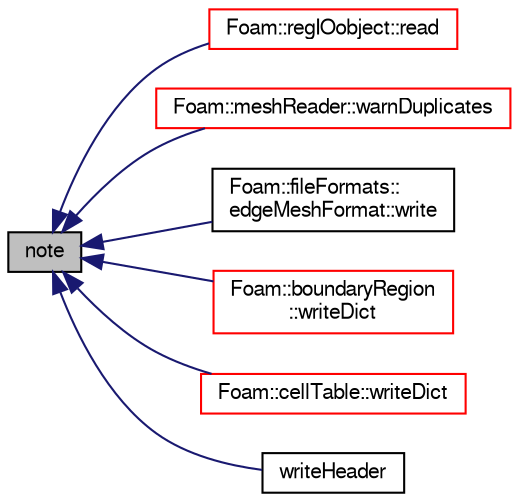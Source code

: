 digraph "note"
{
  bgcolor="transparent";
  edge [fontname="FreeSans",fontsize="10",labelfontname="FreeSans",labelfontsize="10"];
  node [fontname="FreeSans",fontsize="10",shape=record];
  rankdir="LR";
  Node9983 [label="note",height=0.2,width=0.4,color="black", fillcolor="grey75", style="filled", fontcolor="black"];
  Node9983 -> Node9984 [dir="back",color="midnightblue",fontsize="10",style="solid",fontname="FreeSans"];
  Node9984 [label="Foam::regIOobject::read",height=0.2,width=0.4,color="red",URL="$a26334.html#af816873151ddb0126e98bb2f914d8ed5",tooltip="Read object. "];
  Node9983 -> Node11290 [dir="back",color="midnightblue",fontsize="10",style="solid",fontname="FreeSans"];
  Node11290 [label="Foam::meshReader::warnDuplicates",height=0.2,width=0.4,color="red",URL="$a21326.html#a2638db035b2a192cbe57e864292f2823",tooltip="Warn about repeated names. "];
  Node9983 -> Node12044 [dir="back",color="midnightblue",fontsize="10",style="solid",fontname="FreeSans"];
  Node12044 [label="Foam::fileFormats::\ledgeMeshFormat::write",height=0.2,width=0.4,color="black",URL="$a21758.html#ac93279b51e2eb12dc1a54daf46bbca98",tooltip="Write edgeMesh with a mimicked IOobject header. "];
  Node9983 -> Node11292 [dir="back",color="midnightblue",fontsize="10",style="solid",fontname="FreeSans"];
  Node11292 [label="Foam::boundaryRegion\l::writeDict",height=0.2,width=0.4,color="red",URL="$a21338.html#a5e0e3f6379801645b054898461a759fb",tooltip="Write constant/boundaryRegion for later reuse. "];
  Node9983 -> Node11298 [dir="back",color="midnightblue",fontsize="10",style="solid",fontname="FreeSans"];
  Node11298 [label="Foam::cellTable::writeDict",height=0.2,width=0.4,color="red",URL="$a21342.html#ac541ca9cdaa39c51c673abb39b0ed033",tooltip="write constant/cellTable for later reuse "];
  Node9983 -> Node11360 [dir="back",color="midnightblue",fontsize="10",style="solid",fontname="FreeSans"];
  Node11360 [label="writeHeader",height=0.2,width=0.4,color="black",URL="$a26142.html#a9ee0b27f25db9fc7ba06426c302f8a45",tooltip="Write header. Allow override of type. "];
}
